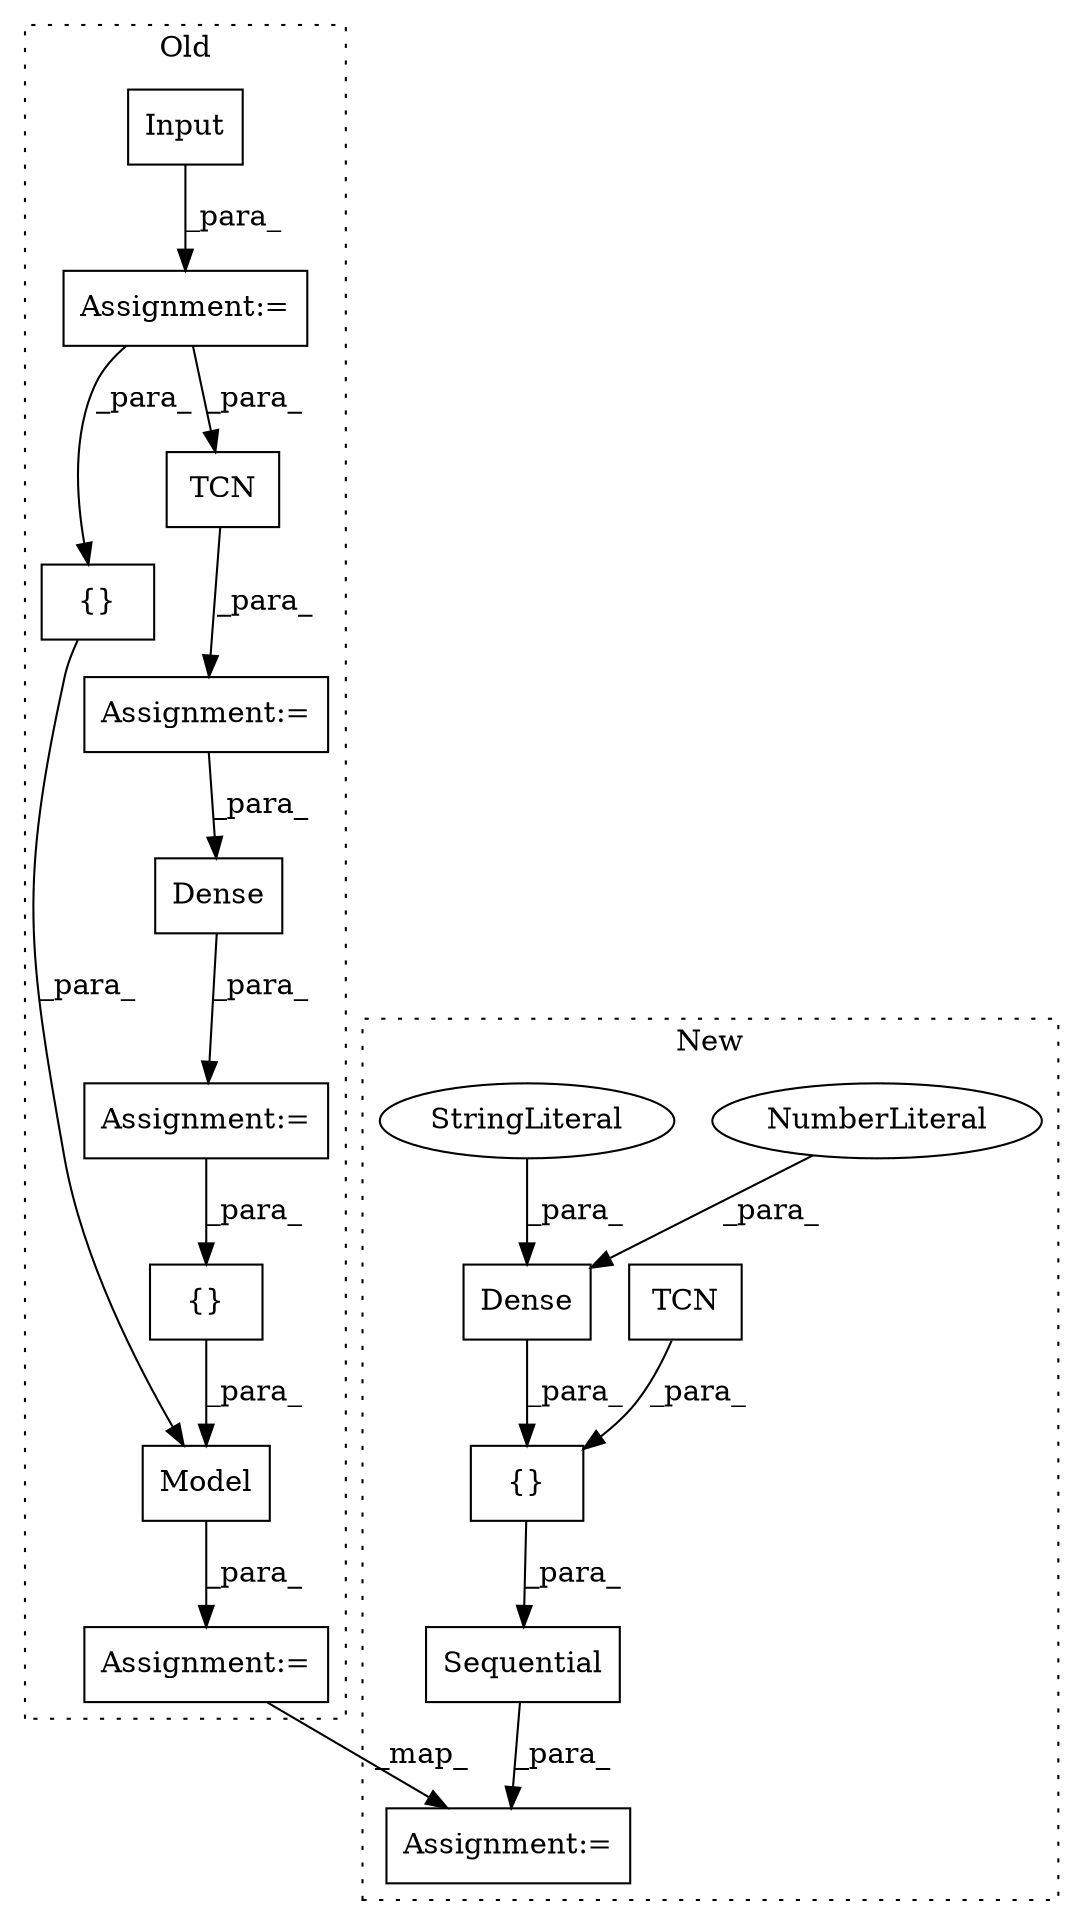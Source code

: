 digraph G {
subgraph cluster0 {
1 [label="Input" a="32" s="1033,1076" l="11,2" shape="box"];
3 [label="Assignment:=" a="7" s="1032" l="1" shape="box"];
4 [label="Dense" a="32" s="1100,1107" l="6,1" shape="box"];
6 [label="Model" a="32" s="1116,1147" l="6,1" shape="box"];
7 [label="Assignment:=" a="7" s="1085" l="1" shape="box"];
8 [label="Assignment:=" a="7" s="1099" l="1" shape="box"];
9 [label="{}" a="4" s="1131,1133" l="1,1" shape="box"];
12 [label="TCN" a="32" s="1086,1091" l="4,1" shape="box"];
13 [label="{}" a="4" s="1144,1146" l="1,1" shape="box"];
16 [label="Assignment:=" a="7" s="1115" l="1" shape="box"];
label = "Old";
style="dotted";
}
subgraph cluster1 {
2 [label="Dense" a="32" s="1036,1053" l="6,1" shape="box"];
5 [label="NumberLiteral" a="34" s="1042" l="1" shape="ellipse"];
10 [label="{}" a="4" s="1005,1054" l="1,1" shape="box"];
11 [label="Sequential" a="32" s="985,1055" l="11,1" shape="box"];
14 [label="TCN" a="32" s="1006,1033" l="9,2" shape="box"];
15 [label="StringLiteral" a="45" s="1044" l="9" shape="ellipse"];
17 [label="Assignment:=" a="7" s="984" l="1" shape="box"];
label = "New";
style="dotted";
}
1 -> 3 [label="_para_"];
2 -> 10 [label="_para_"];
3 -> 9 [label="_para_"];
3 -> 12 [label="_para_"];
4 -> 8 [label="_para_"];
5 -> 2 [label="_para_"];
6 -> 16 [label="_para_"];
7 -> 4 [label="_para_"];
8 -> 13 [label="_para_"];
9 -> 6 [label="_para_"];
10 -> 11 [label="_para_"];
11 -> 17 [label="_para_"];
12 -> 7 [label="_para_"];
13 -> 6 [label="_para_"];
14 -> 10 [label="_para_"];
15 -> 2 [label="_para_"];
16 -> 17 [label="_map_"];
}